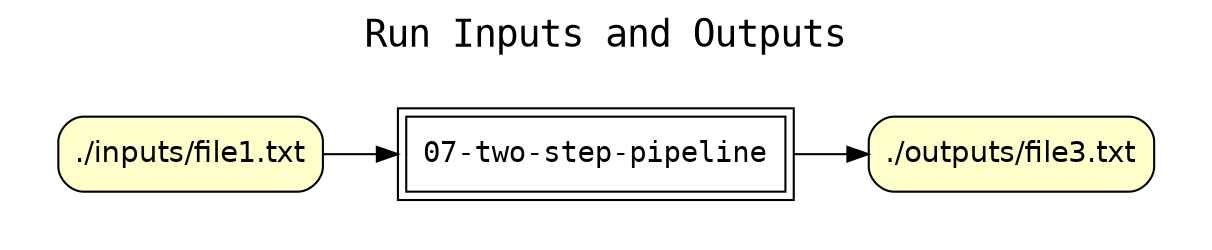 
digraph wt_run {
rankdir=LR
fontname=Courier; fontsize=18; labelloc=t
label="Run Inputs and Outputs"
node[shape=box style="filled" fillcolor="#FFFFFF" peripheries=2 fontname=Courier]
"07-two-step-pipeline"
subgraph cluster_inputs { label=""; color=white; penwidth=0
subgraph cluster_inputs_inner { label=""; color=white
node[shape=box style="rounded,filled" fillcolor="#FFFFCC" peripheries=1 fontname=Helvetica]
"input:./inputs/file1.txt" [label="./inputs/file1.txt"]
}}
subgraph cluster_outputs { label=""; color=white; penwidth=0
subgraph cluster_outputs_inner { label=""; color=white
node[shape=box style="rounded,filled" fillcolor="#FFFFCC" peripheries=1 fontname=Helvetica]
"output:./outputs/file3.txt" [label="./outputs/file3.txt"]
}}
"input:./inputs/file1.txt" -> "07-two-step-pipeline"
"07-two-step-pipeline" -> "output:./outputs/file3.txt"
}

